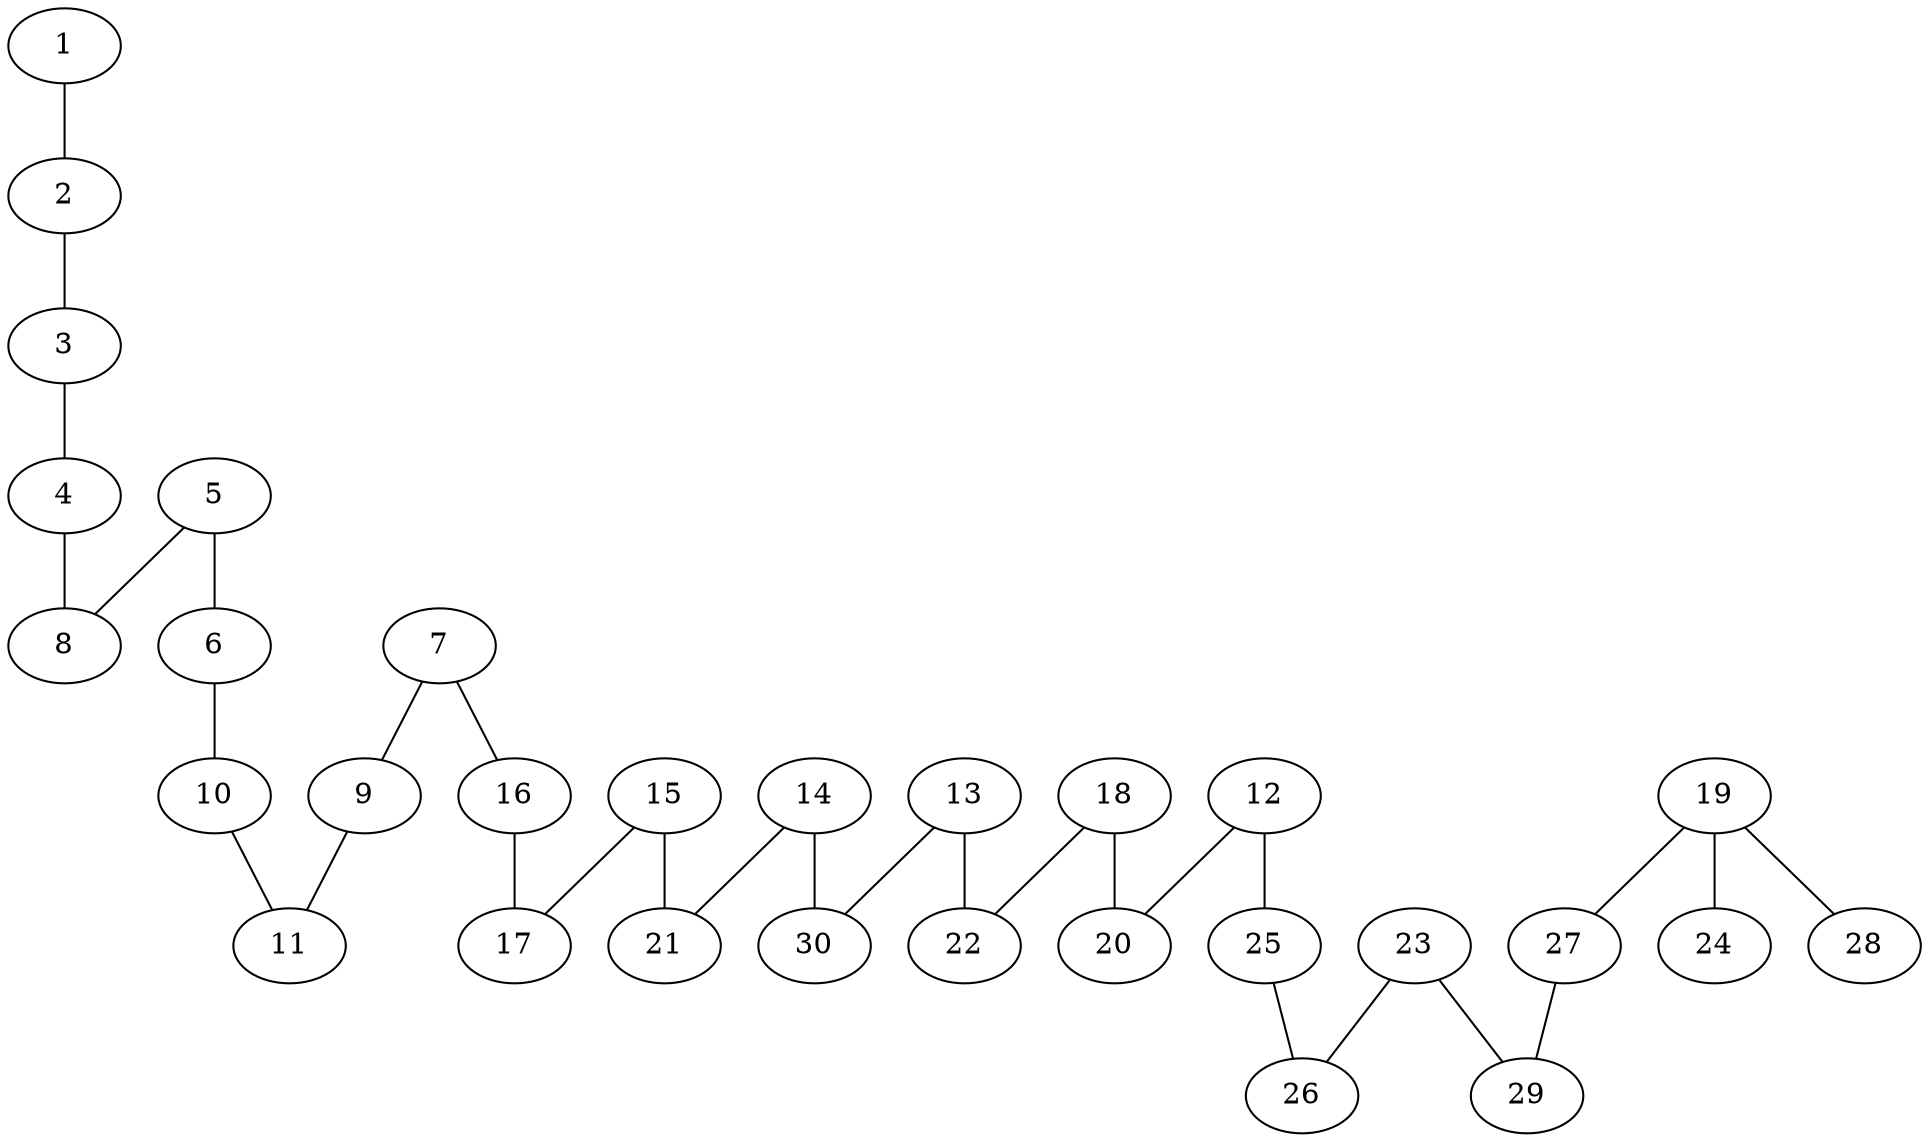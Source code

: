 graph arbol_DFS_R_G_1 {
    1;
    2;
    3;
    4;
    8;
    5;
    6;
    10;
    11;
    9;
    7;
    16;
    17;
    15;
    21;
    14;
    30;
    13;
    22;
    18;
    20;
    12;
    25;
    26;
    23;
    29;
    27;
    19;
    24;
    28;
    1 -- 2;
    2 -- 3;
    3 -- 4;
    4 -- 8;
    5 -- 8;
    5 -- 6;
    6 -- 10;
    10 -- 11;
    9 -- 11;
    7 -- 9;
    7 -- 16;
    16 -- 17;
    15 -- 17;
    15 -- 21;
    14 -- 21;
    14 -- 30;
    13 -- 30;
    13 -- 22;
    18 -- 22;
    18 -- 20;
    12 -- 20;
    12 -- 25;
    25 -- 26;
    23 -- 26;
    23 -- 29;
    27 -- 29;
    19 -- 27;
    19 -- 24;
    19 -- 28;
}